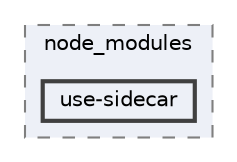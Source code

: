digraph "C:/Users/arisc/OneDrive/Documents/GitHub/FINAL/EcoEats-Project/node_modules/use-sidecar"
{
 // LATEX_PDF_SIZE
  bgcolor="transparent";
  edge [fontname=Helvetica,fontsize=10,labelfontname=Helvetica,labelfontsize=10];
  node [fontname=Helvetica,fontsize=10,shape=box,height=0.2,width=0.4];
  compound=true
  subgraph clusterdir_5091f2b68170d33f954320199e2fed0a {
    graph [ bgcolor="#edf0f7", pencolor="grey50", label="node_modules", fontname=Helvetica,fontsize=10 style="filled,dashed", URL="dir_5091f2b68170d33f954320199e2fed0a.html",tooltip=""]
  dir_6e5074cc45425ff16dc758574ae01937 [label="use-sidecar", fillcolor="#edf0f7", color="grey25", style="filled,bold", URL="dir_6e5074cc45425ff16dc758574ae01937.html",tooltip=""];
  }
}
